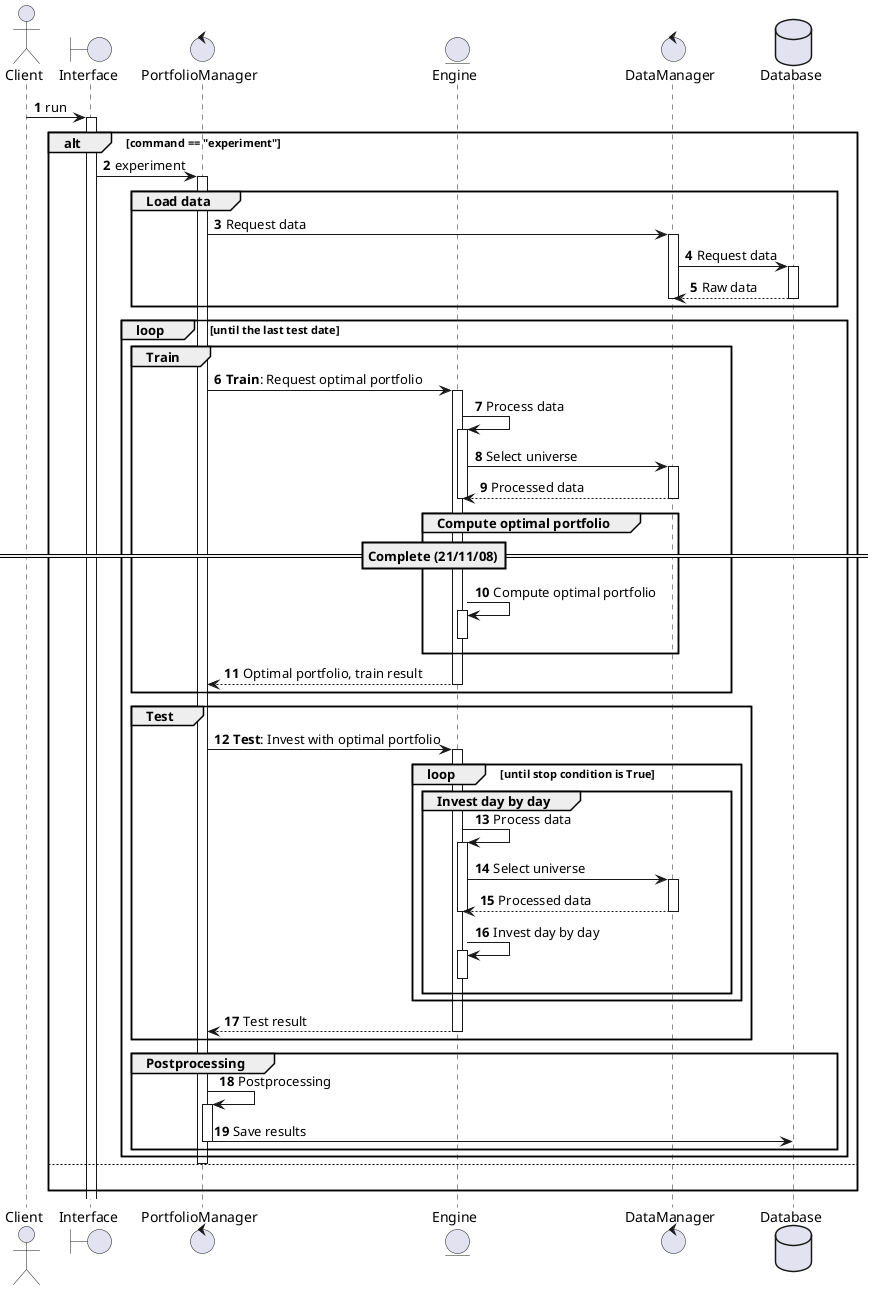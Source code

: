 @startuml
autonumber

actor Client as C
boundary Interface as I
control PortfolioManager as PM
entity Engine as E
control DataManager as DM
database Database as DB


C -> I ++: run
    alt command == "experiment"
        I -> PM ++: experiment
            group Load data
                PM -> DM ++: Request data
                    DM -> DB ++: Request data
                        return Raw data
                    deactivate
            end

            loop until the last test date
                group Train
                    PM -> E ++: **Train**: Request optimal portfolio
                        E -> E ++: Process data
                            E -> DM ++: Select universe
                                return Processed data
                        deactivate E

                        group Compute optimal portfolio
                                ==Complete (21/11/08)==
                            E -> E ++: Compute optimal portfolio
                            deactivate
                        end
                        return Optimal portfolio, train result
                end

                group Test
                    PM -> E ++: **Test**: Invest with optimal portfolio
                        loop until stop condition is True
                            group Invest day by day
                                E -> E ++: Process data
                                    E -> DM ++: Select universe
                                        return Processed data
                                deactivate E

                                E -> E ++: Invest day by day
                                deactivate
                            end
                        end
                        return Test result
                end

                group Postprocessing
                    PM -> PM ++: Postprocessing
                        PM -> DB: Save results
                    deactivate
                end
            end
        deactivate
    else
        |||
    end
@enduml
